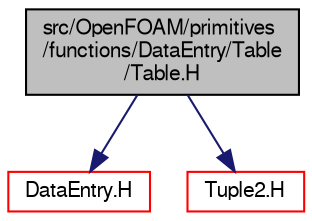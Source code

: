 digraph "src/OpenFOAM/primitives/functions/DataEntry/Table/Table.H"
{
  bgcolor="transparent";
  edge [fontname="FreeSans",fontsize="10",labelfontname="FreeSans",labelfontsize="10"];
  node [fontname="FreeSans",fontsize="10",shape=record];
  Node0 [label="src/OpenFOAM/primitives\l/functions/DataEntry/Table\l/Table.H",height=0.2,width=0.4,color="black", fillcolor="grey75", style="filled", fontcolor="black"];
  Node0 -> Node1 [color="midnightblue",fontsize="10",style="solid",fontname="FreeSans"];
  Node1 [label="DataEntry.H",height=0.2,width=0.4,color="red",URL="$a12242.html"];
  Node0 -> Node113 [color="midnightblue",fontsize="10",style="solid",fontname="FreeSans"];
  Node113 [label="Tuple2.H",height=0.2,width=0.4,color="red",URL="$a12791.html"];
}
